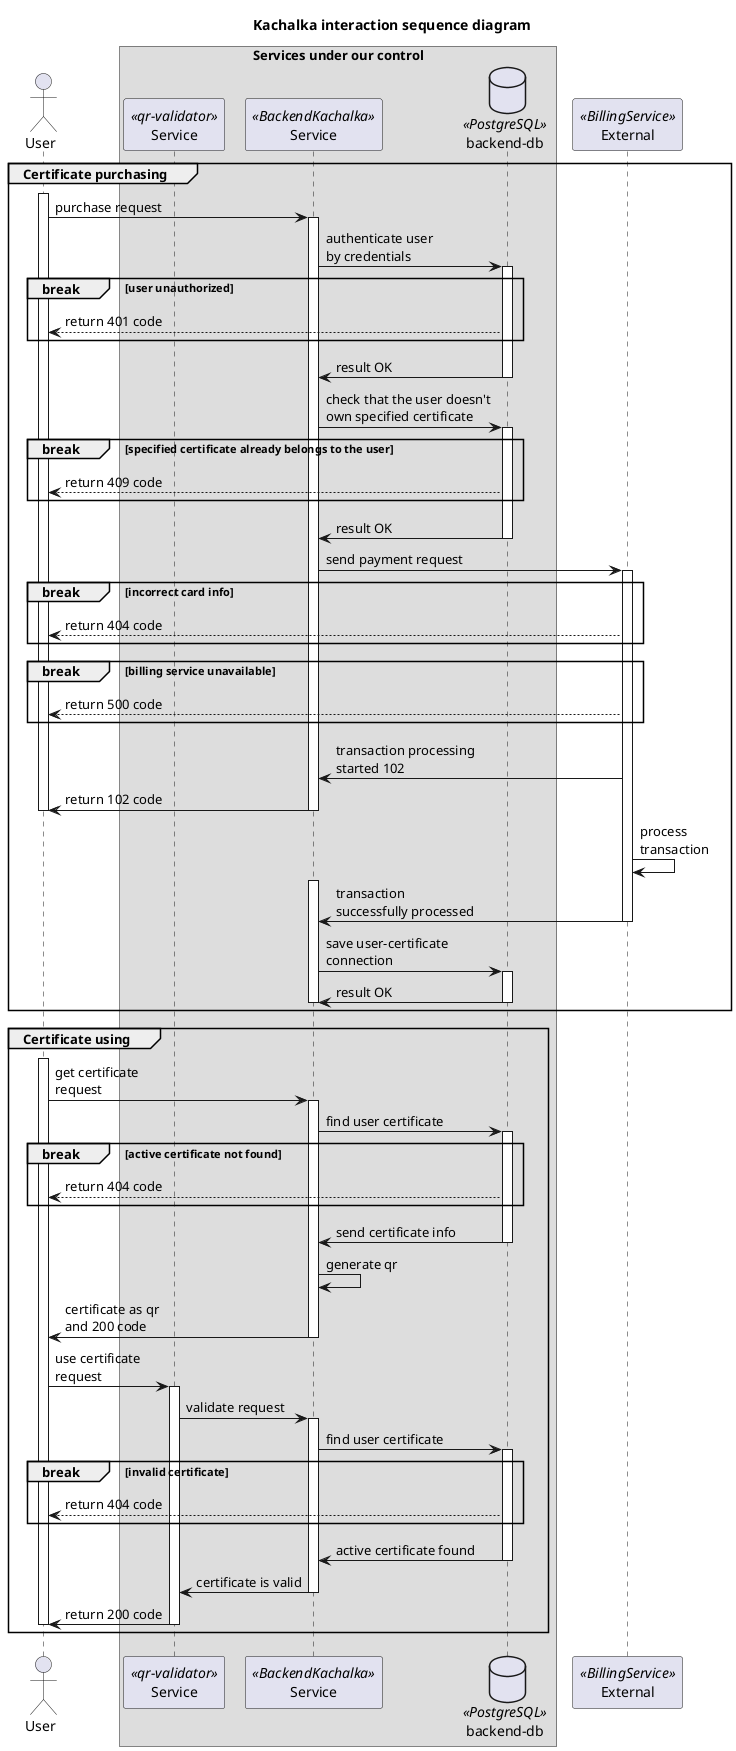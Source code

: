@startuml
title "Kachalka interaction sequence diagram"

actor "User" as user

box "Services under our control"
participant "Service" as qr <<qr-validator>>
participant "Service" as backend <<BackendKachalka>>
database "backend-db" as db <<PostgreSQL>>
end box

participant "External" as billing <<BillingService>>

group Certificate purchasing
activate user
user -> backend : purchase request
activate backend

backend -> db ++ : authenticate user\nby credentials
break user unauthorized
    db --> user :  return 401 code
end
db -> backend -- : result OK
backend -> db ++ : check that the user doesn't\nown specified certificate
break specified certificate already belongs to the user
    db --> user :  return 409 code
end
db -> backend -- : result OK
backend -> billing ++ : send payment request
break incorrect card info
    billing --> user :  return 404 code
end
break billing service unavailable
    billing --> user :  return 500 code
end
billing -> backend : transaction processing\nstarted 102
!pragma teoz true
backend -> user -- : return 102 code
'& billing -> billing : process\ntransaction
deactivate user
billing -> billing : process\ntransaction
activate backend
billing -> backend : transaction\nsuccessfully processed
deactivate billing
backend -> db ++ : save user-certificate\nconnection
db -> backend -- : result OK
deactivate backend
end group

group Certificate using
activate user
user -> backend : get certificate\nrequest
activate backend
backend -> db ++ : find user certificate
break active certificate not found
    db --> user : return 404 code
end
db -> backend -- : send certificate info
backend -> backend : generate qr
backend -> user -- : certificate as qr\nand 200 code
user -> qr ++ : use certificate\nrequest
qr -> backend ++ : validate request
backend -> db ++ : find user certificate
break invalid certificate
    db --> user : return 404 code
end
db -> backend -- : active certificate found
backend -> qr -- : certificate is valid
qr -> user -- : return 200 code
deactivate user
end group

@enduml